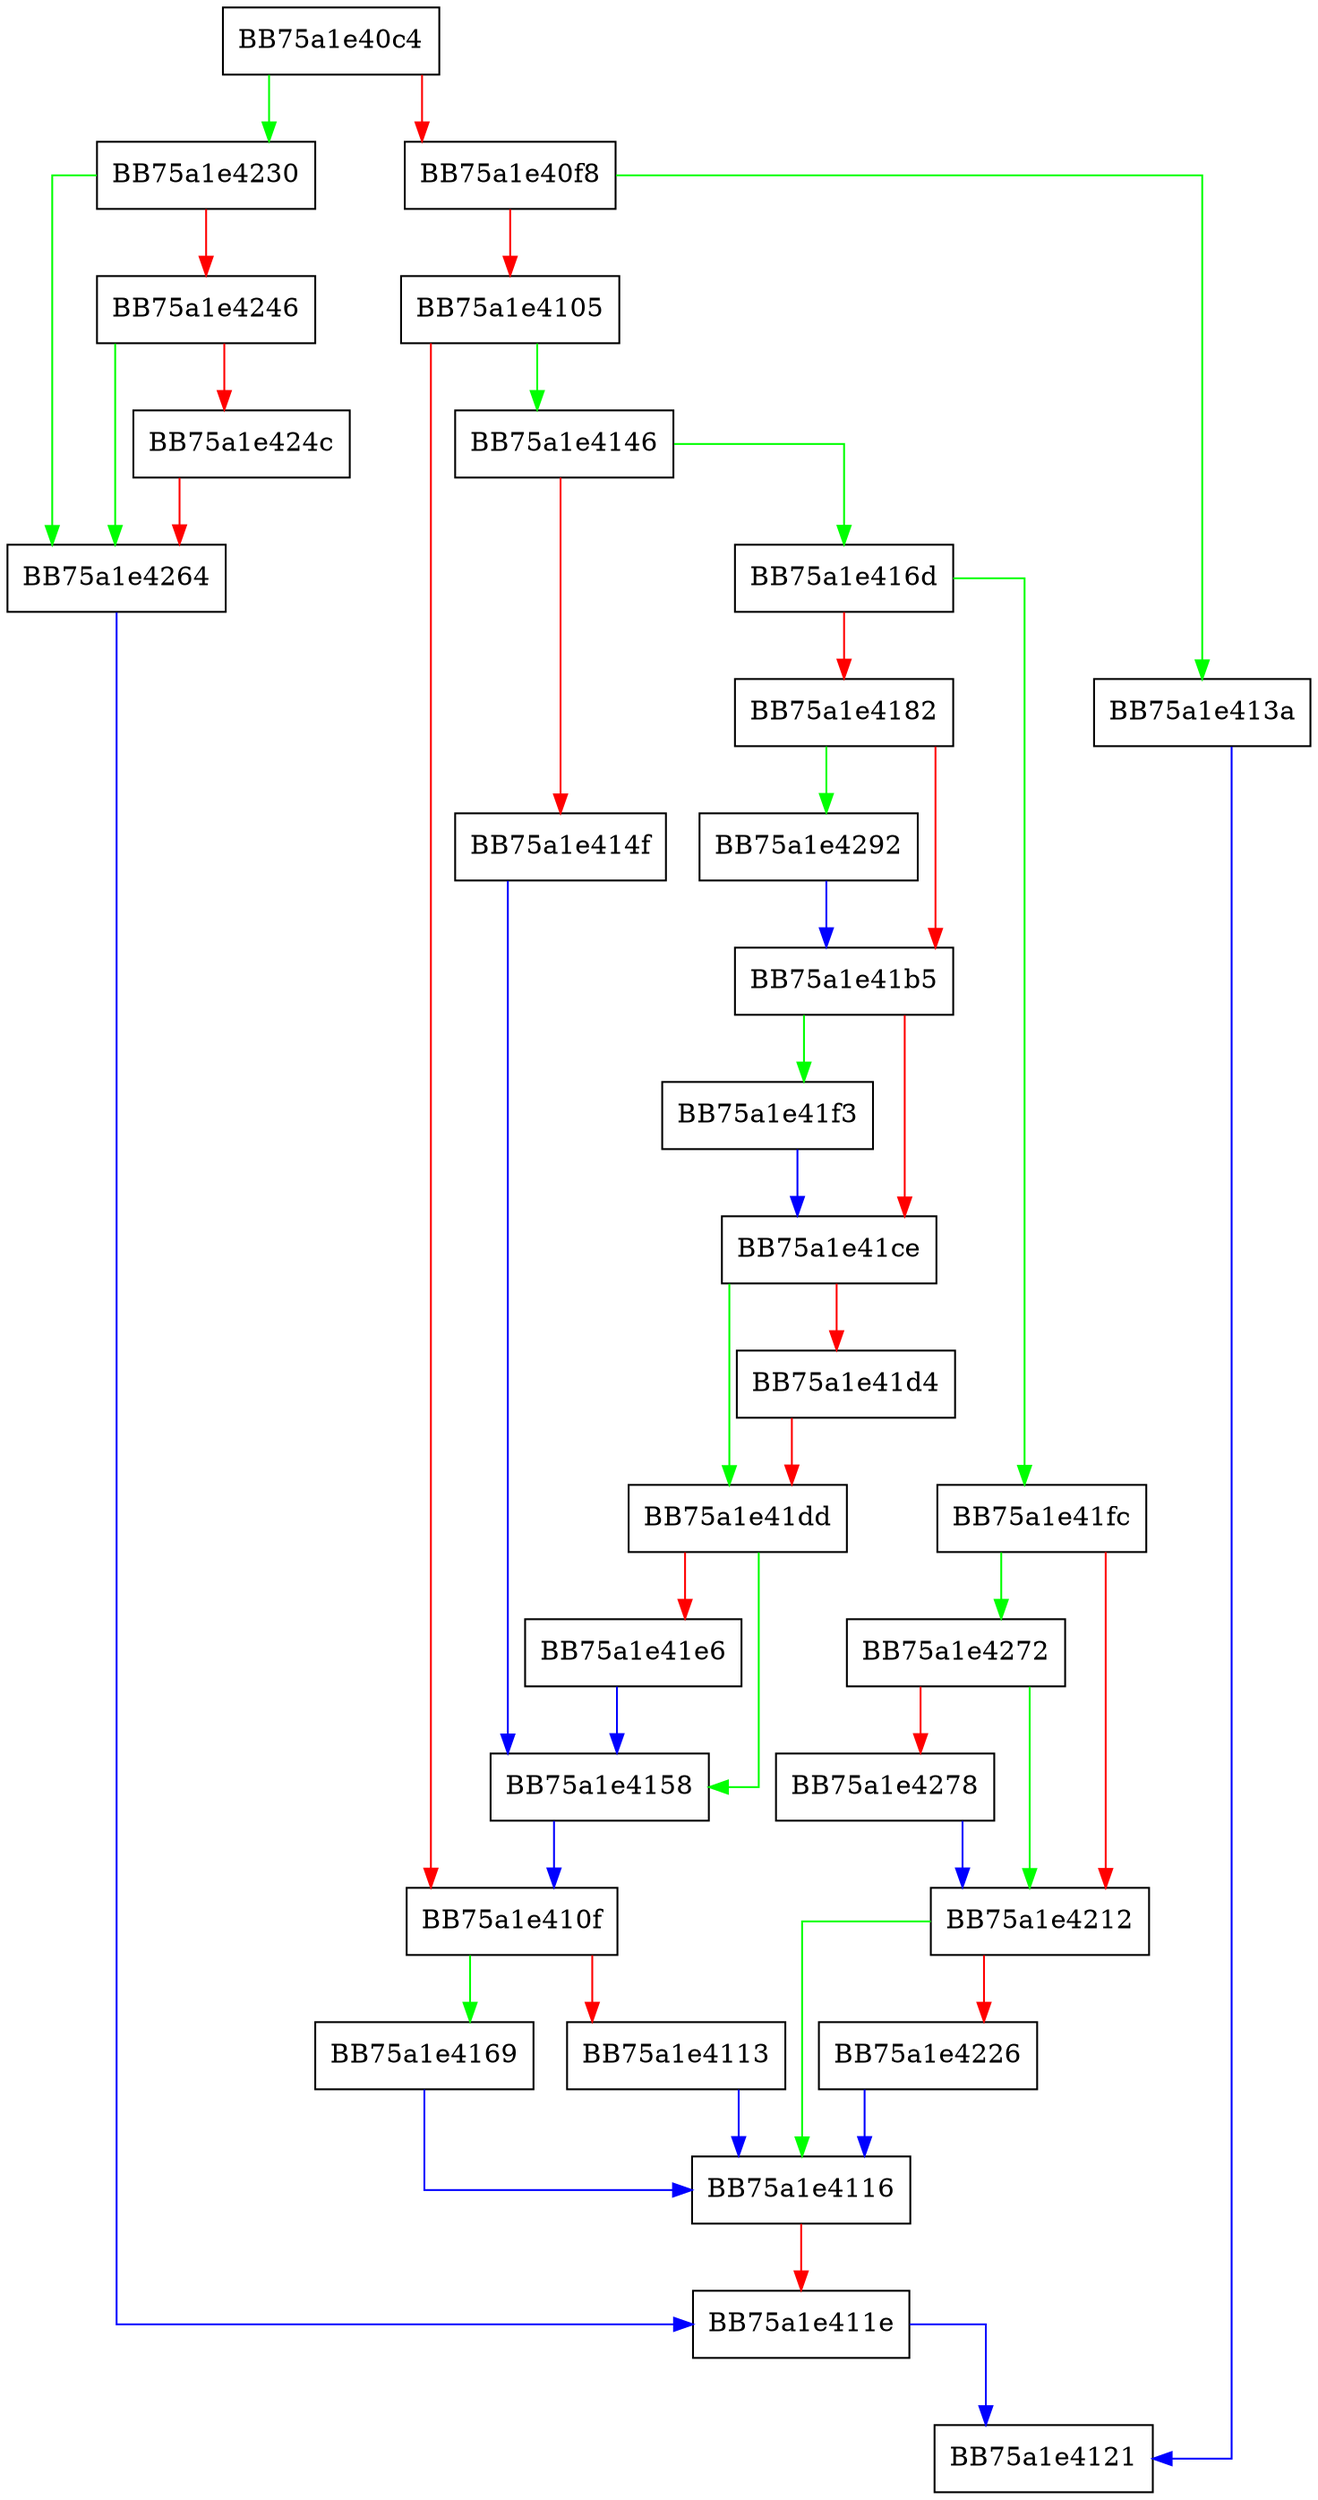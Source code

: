 digraph IsFriendlyImageFile {
  node [shape="box"];
  graph [splines=ortho];
  BB75a1e40c4 -> BB75a1e4230 [color="green"];
  BB75a1e40c4 -> BB75a1e40f8 [color="red"];
  BB75a1e40f8 -> BB75a1e413a [color="green"];
  BB75a1e40f8 -> BB75a1e4105 [color="red"];
  BB75a1e4105 -> BB75a1e4146 [color="green"];
  BB75a1e4105 -> BB75a1e410f [color="red"];
  BB75a1e410f -> BB75a1e4169 [color="green"];
  BB75a1e410f -> BB75a1e4113 [color="red"];
  BB75a1e4113 -> BB75a1e4116 [color="blue"];
  BB75a1e4116 -> BB75a1e411e [color="red"];
  BB75a1e411e -> BB75a1e4121 [color="blue"];
  BB75a1e413a -> BB75a1e4121 [color="blue"];
  BB75a1e4146 -> BB75a1e416d [color="green"];
  BB75a1e4146 -> BB75a1e414f [color="red"];
  BB75a1e414f -> BB75a1e4158 [color="blue"];
  BB75a1e4158 -> BB75a1e410f [color="blue"];
  BB75a1e4169 -> BB75a1e4116 [color="blue"];
  BB75a1e416d -> BB75a1e41fc [color="green"];
  BB75a1e416d -> BB75a1e4182 [color="red"];
  BB75a1e4182 -> BB75a1e4292 [color="green"];
  BB75a1e4182 -> BB75a1e41b5 [color="red"];
  BB75a1e41b5 -> BB75a1e41f3 [color="green"];
  BB75a1e41b5 -> BB75a1e41ce [color="red"];
  BB75a1e41ce -> BB75a1e41dd [color="green"];
  BB75a1e41ce -> BB75a1e41d4 [color="red"];
  BB75a1e41d4 -> BB75a1e41dd [color="red"];
  BB75a1e41dd -> BB75a1e4158 [color="green"];
  BB75a1e41dd -> BB75a1e41e6 [color="red"];
  BB75a1e41e6 -> BB75a1e4158 [color="blue"];
  BB75a1e41f3 -> BB75a1e41ce [color="blue"];
  BB75a1e41fc -> BB75a1e4272 [color="green"];
  BB75a1e41fc -> BB75a1e4212 [color="red"];
  BB75a1e4212 -> BB75a1e4116 [color="green"];
  BB75a1e4212 -> BB75a1e4226 [color="red"];
  BB75a1e4226 -> BB75a1e4116 [color="blue"];
  BB75a1e4230 -> BB75a1e4264 [color="green"];
  BB75a1e4230 -> BB75a1e4246 [color="red"];
  BB75a1e4246 -> BB75a1e4264 [color="green"];
  BB75a1e4246 -> BB75a1e424c [color="red"];
  BB75a1e424c -> BB75a1e4264 [color="red"];
  BB75a1e4264 -> BB75a1e411e [color="blue"];
  BB75a1e4272 -> BB75a1e4212 [color="green"];
  BB75a1e4272 -> BB75a1e4278 [color="red"];
  BB75a1e4278 -> BB75a1e4212 [color="blue"];
  BB75a1e4292 -> BB75a1e41b5 [color="blue"];
}